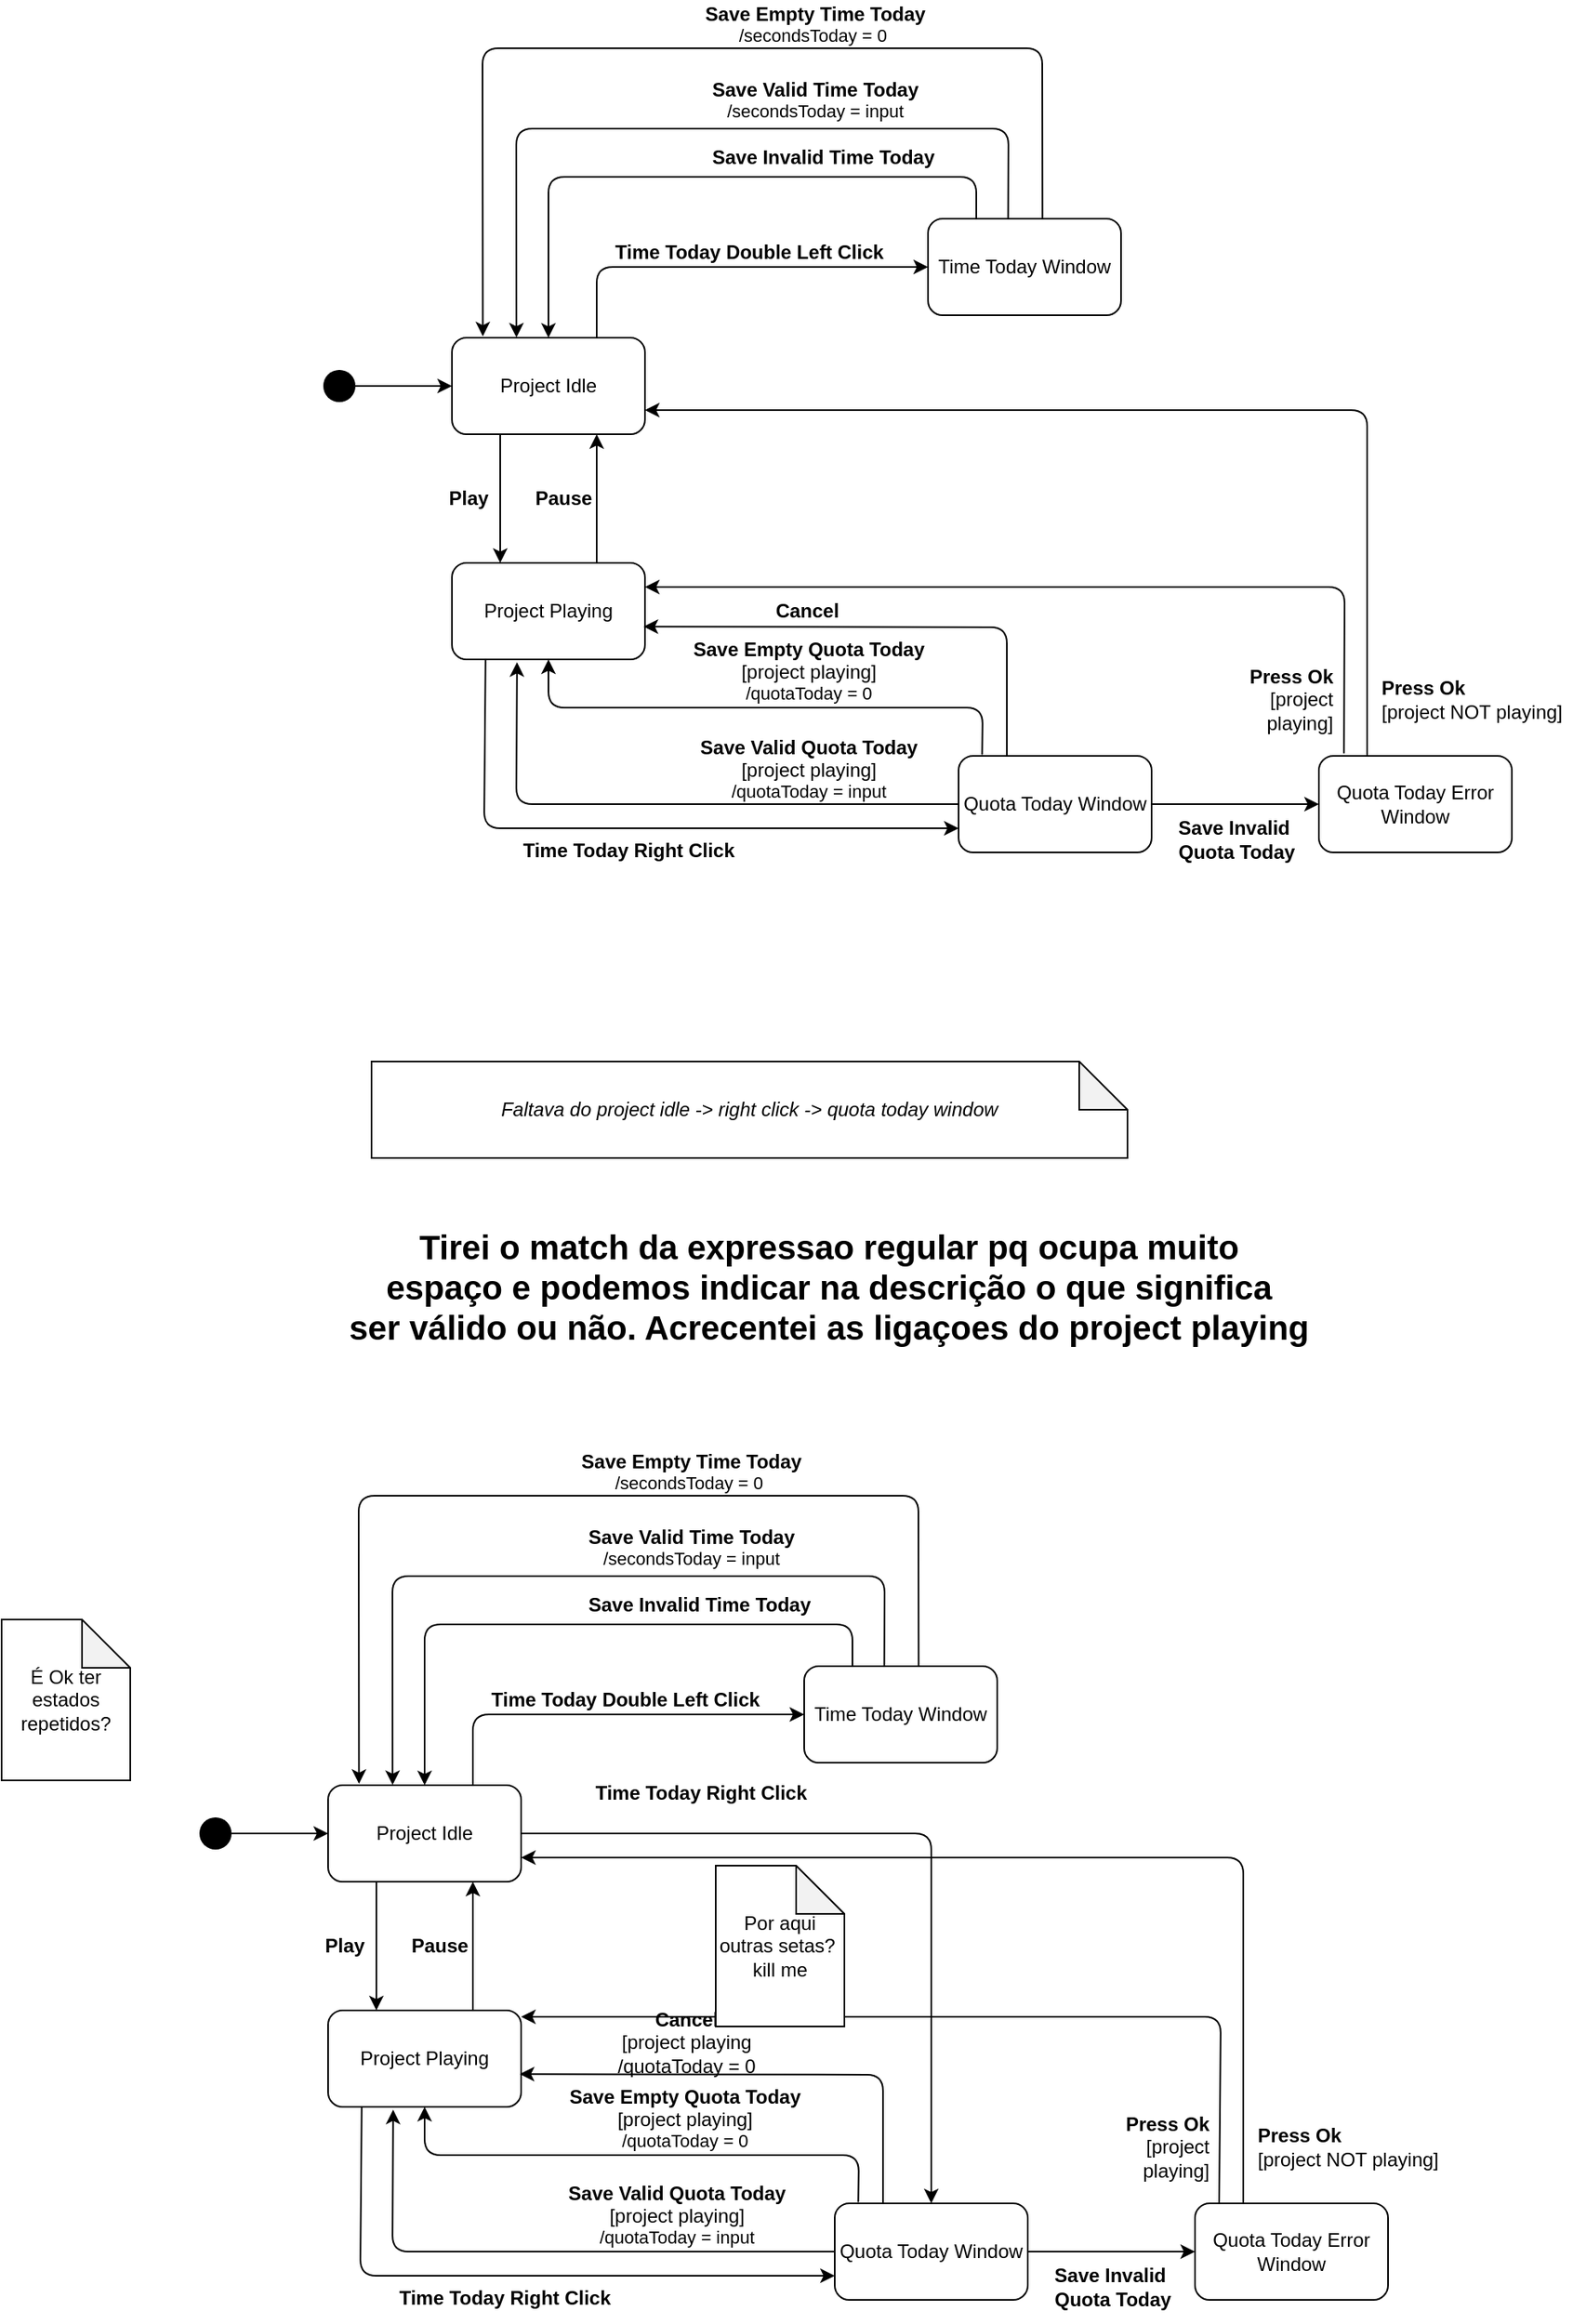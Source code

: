 <mxfile>
    <diagram id="hUVOVU6jRG6KGF_iUACn" name="Page-1">
        <mxGraphModel dx="3059" dy="770" grid="1" gridSize="10" guides="1" tooltips="1" connect="1" arrows="1" fold="1" page="1" pageScale="1" pageWidth="850" pageHeight="1100" math="0" shadow="0">
            <root>
                <mxCell id="0"/>
                <mxCell id="1" parent="0"/>
                <mxCell id="85" value="" style="edgeStyle=none;html=1;entryX=0;entryY=0.5;entryDx=0;entryDy=0;exitX=0.75;exitY=0;exitDx=0;exitDy=0;" parent="1" source="87" target="120" edge="1">
                    <mxGeometry relative="1" as="geometry">
                        <mxPoint x="-730" y="390.0" as="sourcePoint"/>
                        <mxPoint x="-520" y="385" as="targetPoint"/>
                        <Array as="points">
                            <mxPoint x="-760" y="296"/>
                        </Array>
                    </mxGeometry>
                </mxCell>
                <mxCell id="87" value="Project Idle" style="rounded=1;whiteSpace=wrap;html=1;" parent="1" vertex="1">
                    <mxGeometry x="-850" y="340" width="120" height="60" as="geometry"/>
                </mxCell>
                <mxCell id="88" style="edgeStyle=none;html=1;fontSize=12;startArrow=none;" parent="1" source="89" target="87" edge="1">
                    <mxGeometry relative="1" as="geometry">
                        <mxPoint x="-860" y="370.0" as="targetPoint"/>
                        <mxPoint x="-920" y="370" as="sourcePoint"/>
                    </mxGeometry>
                </mxCell>
                <mxCell id="90" style="edgeStyle=none;html=1;fontSize=11;fontColor=#000000;entryX=0;entryY=0.75;entryDx=0;entryDy=0;exitX=0.174;exitY=0.996;exitDx=0;exitDy=0;exitPerimeter=0;" parent="1" source="91" target="119" edge="1">
                    <mxGeometry relative="1" as="geometry">
                        <Array as="points">
                            <mxPoint x="-830" y="645"/>
                        </Array>
                        <mxPoint x="-500.8" y="402.82" as="targetPoint"/>
                    </mxGeometry>
                </mxCell>
                <mxCell id="127" style="edgeStyle=none;html=1;exitX=0.75;exitY=0;exitDx=0;exitDy=0;entryX=0.75;entryY=1;entryDx=0;entryDy=0;fontSize=12;" parent="1" source="91" target="87" edge="1">
                    <mxGeometry relative="1" as="geometry"/>
                </mxCell>
                <mxCell id="161" style="edgeStyle=none;html=1;fontSize=12;entryX=1;entryY=0.25;entryDx=0;entryDy=0;exitX=0.13;exitY=-0.028;exitDx=0;exitDy=0;exitPerimeter=0;" parent="1" source="138" target="91" edge="1">
                    <mxGeometry relative="1" as="geometry">
                        <mxPoint x="-530" y="450" as="targetPoint"/>
                        <Array as="points">
                            <mxPoint x="-295" y="495"/>
                            <mxPoint x="-510" y="495"/>
                        </Array>
                    </mxGeometry>
                </mxCell>
                <mxCell id="91" value="Project Playing" style="rounded=1;whiteSpace=wrap;html=1;fontSize=12;" parent="1" vertex="1">
                    <mxGeometry x="-850" y="480" width="120" height="60" as="geometry"/>
                </mxCell>
                <mxCell id="92" style="edgeStyle=none;html=1;fontSize=12;entryX=0.25;entryY=0;entryDx=0;entryDy=0;exitX=0.25;exitY=1;exitDx=0;exitDy=0;" parent="1" source="87" target="91" edge="1">
                    <mxGeometry relative="1" as="geometry">
                        <mxPoint x="-790" y="520" as="sourcePoint"/>
                        <Array as="points"/>
                    </mxGeometry>
                </mxCell>
                <mxCell id="93" value="&lt;b&gt;Play&lt;/b&gt;" style="text;html=1;align=center;verticalAlign=middle;resizable=0;points=[];autosize=1;strokeColor=none;fillColor=none;" parent="1" vertex="1">
                    <mxGeometry x="-860" y="430" width="40" height="20" as="geometry"/>
                </mxCell>
                <mxCell id="97" value="&lt;b&gt;Time Today Double Left Click&lt;/b&gt;" style="text;html=1;strokeColor=none;fillColor=none;align=center;verticalAlign=middle;whiteSpace=wrap;rounded=0;" parent="1" vertex="1">
                    <mxGeometry x="-756" y="272" width="182" height="30" as="geometry"/>
                </mxCell>
                <mxCell id="99" value="&lt;div&gt;&lt;b&gt;&lt;font style=&quot;font-size: 12px&quot;&gt;Save Valid Time Today&lt;/font&gt;&lt;/b&gt;&lt;/div&gt;&lt;span style=&quot;font-size: 11px&quot;&gt;&lt;div&gt;&lt;span&gt;/secondsToday = input&lt;/span&gt;&lt;/div&gt;&lt;/span&gt;" style="text;html=1;strokeColor=none;fillColor=none;align=center;verticalAlign=middle;whiteSpace=wrap;rounded=0;" parent="1" vertex="1">
                    <mxGeometry x="-694" y="177" width="140" height="30" as="geometry"/>
                </mxCell>
                <mxCell id="100" value="&lt;b&gt;Time Today Right Click&lt;/b&gt;" style="text;html=1;strokeColor=none;fillColor=none;align=center;verticalAlign=middle;whiteSpace=wrap;rounded=0;" parent="1" vertex="1">
                    <mxGeometry x="-825" y="644" width="170" height="30" as="geometry"/>
                </mxCell>
                <mxCell id="109" value="&lt;div&gt;&lt;b&gt;&lt;font style=&quot;font-size: 12px&quot;&gt;Save Empty Time Today&lt;/font&gt;&lt;/b&gt;&lt;/div&gt;&lt;div&gt;&lt;span style=&quot;font-size: 11px&quot;&gt;&lt;/span&gt;&lt;/div&gt;&lt;span style=&quot;font-size: 11px&quot;&gt;&lt;div&gt;&lt;span&gt;/secondsToday = 0&amp;nbsp;&lt;/span&gt;&lt;/div&gt;&lt;/span&gt;" style="text;html=1;strokeColor=none;fillColor=none;align=center;verticalAlign=middle;whiteSpace=wrap;rounded=0;" parent="1" vertex="1">
                    <mxGeometry x="-734" y="130" width="220" height="30" as="geometry"/>
                </mxCell>
                <mxCell id="112" value="&lt;div&gt;&lt;font face=&quot;helvetica&quot; style=&quot;font-size: 12px&quot;&gt;Cancel&lt;/font&gt;&lt;/div&gt;" style="text;html=1;strokeColor=none;fillColor=none;align=center;verticalAlign=middle;whiteSpace=wrap;rounded=0;fontStyle=1" parent="1" vertex="1">
                    <mxGeometry x="-659" y="500" width="60" height="20" as="geometry"/>
                </mxCell>
                <mxCell id="113" value="&lt;div&gt;&lt;b&gt;&lt;font style=&quot;font-size: 12px&quot;&gt;Save Valid Quota Today&lt;/font&gt;&lt;/b&gt;&lt;/div&gt;&lt;div&gt;[project playing]&lt;b&gt;&lt;font style=&quot;font-size: 12px&quot;&gt;&lt;br&gt;&lt;/font&gt;&lt;/b&gt;&lt;/div&gt;&lt;span style=&quot;font-size: 11px&quot;&gt;&lt;div&gt;&lt;span&gt;/quotaToday = input&lt;/span&gt;&lt;/div&gt;&lt;/span&gt;" style="text;html=1;strokeColor=none;fillColor=none;align=center;verticalAlign=middle;whiteSpace=wrap;rounded=0;" parent="1" vertex="1">
                    <mxGeometry x="-708" y="591" width="159.5" height="33" as="geometry"/>
                </mxCell>
                <mxCell id="114" value="&lt;div&gt;&lt;b&gt;&lt;font style=&quot;font-size: 12px&quot;&gt;Save Empty Quota Today&lt;/font&gt;&lt;/b&gt;&lt;/div&gt;&lt;span style=&quot;font-size: 11px&quot;&gt;&lt;div&gt;&lt;span style=&quot;font-size: 12px&quot;&gt;[project playing]&lt;/span&gt;&lt;span&gt;&lt;br&gt;&lt;/span&gt;&lt;/div&gt;&lt;div&gt;&lt;span&gt;/quotaToday = 0&lt;/span&gt;&lt;/div&gt;&lt;/span&gt;" style="text;html=1;strokeColor=none;fillColor=none;align=center;verticalAlign=middle;whiteSpace=wrap;rounded=0;" parent="1" vertex="1">
                    <mxGeometry x="-703.25" y="532" width="150" height="30" as="geometry"/>
                </mxCell>
                <mxCell id="115" value="&lt;div&gt;&lt;b&gt;&lt;font style=&quot;font-size: 12px&quot;&gt;Save Invalid Time Today&lt;/font&gt;&lt;/b&gt;&lt;/div&gt;&lt;span style=&quot;font-size: 11px&quot;&gt;&lt;br&gt;&lt;/span&gt;" style="text;html=1;strokeColor=none;fillColor=none;align=center;verticalAlign=middle;whiteSpace=wrap;rounded=0;" parent="1" vertex="1">
                    <mxGeometry x="-709" y="220" width="180" height="30" as="geometry"/>
                </mxCell>
                <mxCell id="117" value="&lt;b&gt;&lt;font style=&quot;font-size: 21px&quot;&gt;Tirei o match da expressao regular pq ocupa muito &lt;br&gt;espaço e podemos indicar na descrição o que significa &lt;br&gt;ser válido ou não. Acrecentei as ligaçoes do project playing&lt;/font&gt;&lt;/b&gt;" style="text;html=1;align=center;verticalAlign=middle;resizable=0;points=[];autosize=1;strokeColor=none;fillColor=none;" parent="1" vertex="1">
                    <mxGeometry x="-921" y="900" width="610" height="60" as="geometry"/>
                </mxCell>
                <mxCell id="135" style="edgeStyle=none;html=1;exitX=0;exitY=0.5;exitDx=0;exitDy=0;fontSize=12;entryX=0.337;entryY=1.029;entryDx=0;entryDy=0;entryPerimeter=0;" parent="1" source="119" target="91" edge="1">
                    <mxGeometry relative="1" as="geometry">
                        <mxPoint x="-730" y="530" as="targetPoint"/>
                        <Array as="points">
                            <mxPoint x="-810" y="630"/>
                        </Array>
                    </mxGeometry>
                </mxCell>
                <mxCell id="140" style="edgeStyle=none;html=1;exitX=1;exitY=0.5;exitDx=0;exitDy=0;entryX=0;entryY=0.5;entryDx=0;entryDy=0;fontSize=12;" parent="1" target="138" edge="1">
                    <mxGeometry relative="1" as="geometry">
                        <mxPoint x="-496" y="630" as="sourcePoint"/>
                    </mxGeometry>
                </mxCell>
                <mxCell id="141" style="edgeStyle=none;html=1;exitX=0.25;exitY=0;exitDx=0;exitDy=0;fontSize=12;entryX=0.993;entryY=0.66;entryDx=0;entryDy=0;entryPerimeter=0;" parent="1" source="119" target="91" edge="1">
                    <mxGeometry relative="1" as="geometry">
                        <mxPoint x="-720" y="525" as="targetPoint"/>
                        <Array as="points">
                            <mxPoint x="-505" y="520"/>
                        </Array>
                    </mxGeometry>
                </mxCell>
                <mxCell id="142" style="edgeStyle=none;html=1;exitX=0.122;exitY=-0.012;exitDx=0;exitDy=0;entryX=0.5;entryY=1;entryDx=0;entryDy=0;fontSize=12;exitPerimeter=0;" parent="1" source="119" target="91" edge="1">
                    <mxGeometry relative="1" as="geometry">
                        <Array as="points">
                            <mxPoint x="-520" y="570"/>
                            <mxPoint x="-790" y="570"/>
                        </Array>
                    </mxGeometry>
                </mxCell>
                <mxCell id="119" value="Quota Today Window" style="rounded=1;whiteSpace=wrap;html=1;" parent="1" vertex="1">
                    <mxGeometry x="-535" y="600" width="120" height="60" as="geometry"/>
                </mxCell>
                <mxCell id="164" style="edgeStyle=none;html=1;exitX=0.25;exitY=0;exitDx=0;exitDy=0;entryX=0.5;entryY=0;entryDx=0;entryDy=0;fontSize=12;" parent="1" source="120" target="87" edge="1">
                    <mxGeometry relative="1" as="geometry">
                        <Array as="points">
                            <mxPoint x="-524" y="240"/>
                            <mxPoint x="-790" y="240"/>
                        </Array>
                    </mxGeometry>
                </mxCell>
                <mxCell id="165" style="edgeStyle=none;html=1;exitX=0.415;exitY=0.004;exitDx=0;exitDy=0;entryX=0.334;entryY=-0.003;entryDx=0;entryDy=0;fontSize=12;exitPerimeter=0;entryPerimeter=0;" parent="1" source="120" target="87" edge="1">
                    <mxGeometry relative="1" as="geometry">
                        <Array as="points">
                            <mxPoint x="-504" y="210"/>
                            <mxPoint x="-810" y="210"/>
                        </Array>
                    </mxGeometry>
                </mxCell>
                <mxCell id="167" style="edgeStyle=none;html=1;exitX=0.593;exitY=0.015;exitDx=0;exitDy=0;entryX=0.16;entryY=-0.014;entryDx=0;entryDy=0;entryPerimeter=0;fontSize=12;exitPerimeter=0;" parent="1" source="120" target="87" edge="1">
                    <mxGeometry relative="1" as="geometry">
                        <Array as="points">
                            <mxPoint x="-483" y="160"/>
                            <mxPoint x="-831" y="160"/>
                        </Array>
                    </mxGeometry>
                </mxCell>
                <mxCell id="120" value="Time Today Window" style="rounded=1;whiteSpace=wrap;html=1;" parent="1" vertex="1">
                    <mxGeometry x="-554" y="266" width="120" height="60" as="geometry"/>
                </mxCell>
                <mxCell id="128" value="&lt;b&gt;Pause&lt;/b&gt;" style="text;html=1;align=center;verticalAlign=middle;resizable=0;points=[];autosize=1;strokeColor=none;fillColor=none;" parent="1" vertex="1">
                    <mxGeometry x="-806" y="430" width="50" height="20" as="geometry"/>
                </mxCell>
                <mxCell id="89" value="" style="ellipse;fillColor=#000000;strokeColor=none;" parent="1" vertex="1">
                    <mxGeometry x="-930" y="360" width="20" height="20" as="geometry"/>
                </mxCell>
                <mxCell id="134" value="" style="edgeStyle=none;html=1;fontSize=12;endArrow=none;" parent="1" target="89" edge="1">
                    <mxGeometry relative="1" as="geometry">
                        <mxPoint x="-850" y="370" as="targetPoint"/>
                        <mxPoint x="-920" y="370" as="sourcePoint"/>
                    </mxGeometry>
                </mxCell>
                <mxCell id="156" style="edgeStyle=none;html=1;exitX=0.25;exitY=0;exitDx=0;exitDy=0;entryX=1;entryY=0.75;entryDx=0;entryDy=0;fontSize=12;" parent="1" source="138" target="87" edge="1">
                    <mxGeometry relative="1" as="geometry">
                        <Array as="points">
                            <mxPoint x="-281" y="385"/>
                        </Array>
                    </mxGeometry>
                </mxCell>
                <mxCell id="138" value="Quota Today Error Window" style="rounded=1;whiteSpace=wrap;html=1;" parent="1" vertex="1">
                    <mxGeometry x="-311" y="600" width="120" height="60" as="geometry"/>
                </mxCell>
                <mxCell id="139" value="&lt;div&gt;&lt;b&gt;&lt;font style=&quot;font-size: 12px&quot;&gt;Save Invalid&amp;nbsp;&lt;/font&gt;&lt;/b&gt;&lt;/div&gt;&lt;div&gt;&lt;b&gt;&lt;font style=&quot;font-size: 12px&quot;&gt;Quota Today&lt;/font&gt;&lt;/b&gt;&lt;/div&gt;" style="text;html=1;strokeColor=none;fillColor=none;align=center;verticalAlign=middle;whiteSpace=wrap;rounded=0;" parent="1" vertex="1">
                    <mxGeometry x="-407" y="637" width="90" height="30" as="geometry"/>
                </mxCell>
                <mxCell id="162" value="&lt;b&gt;Press Ok&lt;/b&gt;&lt;br&gt;[project playing]" style="text;html=1;strokeColor=none;fillColor=none;align=right;verticalAlign=middle;whiteSpace=wrap;rounded=0;" parent="1" vertex="1">
                    <mxGeometry x="-386" y="550" width="86" height="30" as="geometry"/>
                </mxCell>
                <mxCell id="163" value="&lt;b&gt;Press Ok&lt;/b&gt;&lt;br&gt;[project NOT playing]" style="text;html=1;strokeColor=none;fillColor=none;align=left;verticalAlign=middle;whiteSpace=wrap;rounded=0;" parent="1" vertex="1">
                    <mxGeometry x="-274" y="550" width="120" height="30" as="geometry"/>
                </mxCell>
                <mxCell id="173" value="&lt;i&gt;Faltava do project idle -&amp;gt; right click -&amp;gt; quota today window&lt;/i&gt;" style="shape=note;whiteSpace=wrap;html=1;backgroundOutline=1;darkOpacity=0.05;" vertex="1" parent="1">
                    <mxGeometry x="-900" y="790" width="470" height="60" as="geometry"/>
                </mxCell>
                <mxCell id="178" value="" style="edgeStyle=none;html=1;entryX=0;entryY=0.5;entryDx=0;entryDy=0;exitX=0.75;exitY=0;exitDx=0;exitDy=0;" edge="1" parent="1" source="179" target="203">
                    <mxGeometry relative="1" as="geometry">
                        <mxPoint x="-807" y="1290" as="sourcePoint"/>
                        <mxPoint x="-597" y="1285" as="targetPoint"/>
                        <Array as="points">
                            <mxPoint x="-837" y="1196"/>
                        </Array>
                    </mxGeometry>
                </mxCell>
                <mxCell id="214" style="edgeStyle=none;html=1;" edge="1" parent="1" source="179" target="199">
                    <mxGeometry relative="1" as="geometry">
                        <Array as="points">
                            <mxPoint x="-552" y="1270"/>
                        </Array>
                    </mxGeometry>
                </mxCell>
                <mxCell id="179" value="Project Idle" style="rounded=1;whiteSpace=wrap;html=1;" vertex="1" parent="1">
                    <mxGeometry x="-927" y="1240" width="120" height="60" as="geometry"/>
                </mxCell>
                <mxCell id="180" style="edgeStyle=none;html=1;fontSize=12;startArrow=none;" edge="1" parent="1" source="205" target="179">
                    <mxGeometry relative="1" as="geometry">
                        <mxPoint x="-937" y="1270" as="targetPoint"/>
                        <mxPoint x="-997" y="1270" as="sourcePoint"/>
                    </mxGeometry>
                </mxCell>
                <mxCell id="181" style="edgeStyle=none;html=1;fontSize=11;fontColor=#000000;entryX=0;entryY=0.75;entryDx=0;entryDy=0;exitX=0.174;exitY=0.996;exitDx=0;exitDy=0;exitPerimeter=0;" edge="1" parent="1" source="184" target="199">
                    <mxGeometry relative="1" as="geometry">
                        <Array as="points">
                            <mxPoint x="-907" y="1545"/>
                        </Array>
                        <mxPoint x="-577.8" y="1302.82" as="targetPoint"/>
                    </mxGeometry>
                </mxCell>
                <mxCell id="182" style="edgeStyle=none;html=1;exitX=0.75;exitY=0;exitDx=0;exitDy=0;entryX=0.75;entryY=1;entryDx=0;entryDy=0;fontSize=12;" edge="1" parent="1" source="184" target="179">
                    <mxGeometry relative="1" as="geometry"/>
                </mxCell>
                <mxCell id="183" style="edgeStyle=none;html=1;fontSize=12;entryX=1;entryY=0.25;entryDx=0;entryDy=0;exitX=0.125;exitY=0;exitDx=0;exitDy=0;exitPerimeter=0;" edge="1" parent="1" source="208">
                    <mxGeometry relative="1" as="geometry">
                        <mxPoint x="-807" y="1384" as="targetPoint"/>
                        <Array as="points">
                            <mxPoint x="-372" y="1384"/>
                            <mxPoint x="-587" y="1384"/>
                            <mxPoint x="-780" y="1384"/>
                        </Array>
                        <mxPoint x="-372.4" y="1487.32" as="sourcePoint"/>
                    </mxGeometry>
                </mxCell>
                <mxCell id="184" value="Project Playing" style="rounded=1;whiteSpace=wrap;html=1;fontSize=12;" vertex="1" parent="1">
                    <mxGeometry x="-927" y="1380" width="120" height="60" as="geometry"/>
                </mxCell>
                <mxCell id="185" style="edgeStyle=none;html=1;fontSize=12;entryX=0.25;entryY=0;entryDx=0;entryDy=0;exitX=0.25;exitY=1;exitDx=0;exitDy=0;" edge="1" parent="1" source="179" target="184">
                    <mxGeometry relative="1" as="geometry">
                        <mxPoint x="-867" y="1420" as="sourcePoint"/>
                        <Array as="points"/>
                    </mxGeometry>
                </mxCell>
                <mxCell id="186" value="&lt;b&gt;Play&lt;/b&gt;" style="text;html=1;align=center;verticalAlign=middle;resizable=0;points=[];autosize=1;strokeColor=none;fillColor=none;" vertex="1" parent="1">
                    <mxGeometry x="-937" y="1330" width="40" height="20" as="geometry"/>
                </mxCell>
                <mxCell id="187" value="&lt;b&gt;Time Today Double Left Click&lt;/b&gt;" style="text;html=1;strokeColor=none;fillColor=none;align=center;verticalAlign=middle;whiteSpace=wrap;rounded=0;" vertex="1" parent="1">
                    <mxGeometry x="-833" y="1172" width="182" height="30" as="geometry"/>
                </mxCell>
                <mxCell id="188" value="&lt;div&gt;&lt;b&gt;&lt;font style=&quot;font-size: 12px&quot;&gt;Save Valid Time Today&lt;/font&gt;&lt;/b&gt;&lt;/div&gt;&lt;span style=&quot;font-size: 11px&quot;&gt;&lt;div&gt;&lt;span&gt;/secondsToday = input&lt;/span&gt;&lt;/div&gt;&lt;/span&gt;" style="text;html=1;strokeColor=none;fillColor=none;align=center;verticalAlign=middle;whiteSpace=wrap;rounded=0;" vertex="1" parent="1">
                    <mxGeometry x="-771" y="1077" width="140" height="30" as="geometry"/>
                </mxCell>
                <mxCell id="189" value="&lt;b&gt;Time Today Right Click&lt;/b&gt;" style="text;html=1;strokeColor=none;fillColor=none;align=center;verticalAlign=middle;whiteSpace=wrap;rounded=0;" vertex="1" parent="1">
                    <mxGeometry x="-902" y="1544" width="170" height="30" as="geometry"/>
                </mxCell>
                <mxCell id="190" value="&lt;div&gt;&lt;b&gt;&lt;font style=&quot;font-size: 12px&quot;&gt;Save Empty Time Today&lt;/font&gt;&lt;/b&gt;&lt;/div&gt;&lt;div&gt;&lt;span style=&quot;font-size: 11px&quot;&gt;&lt;/span&gt;&lt;/div&gt;&lt;span style=&quot;font-size: 11px&quot;&gt;&lt;div&gt;&lt;span&gt;/secondsToday = 0&amp;nbsp;&lt;/span&gt;&lt;/div&gt;&lt;/span&gt;" style="text;html=1;strokeColor=none;fillColor=none;align=center;verticalAlign=middle;whiteSpace=wrap;rounded=0;" vertex="1" parent="1">
                    <mxGeometry x="-811" y="1030" width="220" height="30" as="geometry"/>
                </mxCell>
                <mxCell id="191" value="&lt;font face=&quot;helvetica&quot; style=&quot;font-size: 12px&quot;&gt;Cancel&lt;br&gt;&lt;span style=&quot;font-weight: normal&quot;&gt;[project playing&lt;/span&gt;&lt;br&gt;&lt;span style=&quot;font-weight: normal&quot;&gt;/quotaToday = 0&lt;/span&gt;&lt;br&gt;&lt;/font&gt;" style="text;html=1;strokeColor=none;fillColor=none;align=center;verticalAlign=middle;whiteSpace=wrap;rounded=0;fontStyle=1" vertex="1" parent="1">
                    <mxGeometry x="-757" y="1390" width="106" height="20" as="geometry"/>
                </mxCell>
                <mxCell id="192" value="&lt;div&gt;&lt;b&gt;&lt;font style=&quot;font-size: 12px&quot;&gt;Save Valid Quota Today&lt;/font&gt;&lt;/b&gt;&lt;/div&gt;&lt;div&gt;&lt;font style=&quot;font-size: 12px&quot;&gt;[project playing]&lt;/font&gt;&lt;/div&gt;&lt;span style=&quot;font-size: 11px&quot;&gt;&lt;div&gt;&lt;span&gt;/quotaToday = input&lt;/span&gt;&lt;/div&gt;&lt;/span&gt;" style="text;html=1;strokeColor=none;fillColor=none;align=center;verticalAlign=middle;whiteSpace=wrap;rounded=0;" vertex="1" parent="1">
                    <mxGeometry x="-789.75" y="1490" width="159.5" height="33" as="geometry"/>
                </mxCell>
                <mxCell id="193" value="&lt;div&gt;&lt;b&gt;&lt;font style=&quot;font-size: 12px&quot;&gt;Save Empty Quota Today&lt;/font&gt;&lt;/b&gt;&lt;/div&gt;&lt;div&gt;[project playing]&lt;/div&gt;&lt;span style=&quot;font-size: 11px&quot;&gt;&lt;div&gt;&lt;span&gt;/quotaToday = 0&lt;/span&gt;&lt;/div&gt;&lt;/span&gt;" style="text;html=1;strokeColor=none;fillColor=none;align=center;verticalAlign=middle;whiteSpace=wrap;rounded=0;" vertex="1" parent="1">
                    <mxGeometry x="-780.25" y="1432" width="150" height="30" as="geometry"/>
                </mxCell>
                <mxCell id="194" value="&lt;div&gt;&lt;b&gt;&lt;font style=&quot;font-size: 12px&quot;&gt;Save Invalid Time Today&lt;/font&gt;&lt;/b&gt;&lt;/div&gt;&lt;span style=&quot;font-size: 11px&quot;&gt;&lt;br&gt;&lt;/span&gt;" style="text;html=1;strokeColor=none;fillColor=none;align=center;verticalAlign=middle;whiteSpace=wrap;rounded=0;" vertex="1" parent="1">
                    <mxGeometry x="-786" y="1120" width="180" height="30" as="geometry"/>
                </mxCell>
                <mxCell id="195" style="edgeStyle=none;html=1;exitX=0;exitY=0.5;exitDx=0;exitDy=0;fontSize=12;entryX=0.337;entryY=1.029;entryDx=0;entryDy=0;entryPerimeter=0;" edge="1" parent="1" source="199" target="184">
                    <mxGeometry relative="1" as="geometry">
                        <mxPoint x="-807" y="1430" as="targetPoint"/>
                        <Array as="points">
                            <mxPoint x="-887" y="1530"/>
                        </Array>
                    </mxGeometry>
                </mxCell>
                <mxCell id="196" style="edgeStyle=none;html=1;exitX=1;exitY=0.5;exitDx=0;exitDy=0;entryX=0;entryY=0.5;entryDx=0;entryDy=0;fontSize=12;" edge="1" parent="1" target="208">
                    <mxGeometry relative="1" as="geometry">
                        <mxPoint x="-573" y="1530" as="sourcePoint"/>
                    </mxGeometry>
                </mxCell>
                <mxCell id="197" style="edgeStyle=none;html=1;exitX=0.25;exitY=0;exitDx=0;exitDy=0;fontSize=12;entryX=0.993;entryY=0.66;entryDx=0;entryDy=0;entryPerimeter=0;" edge="1" parent="1" source="199" target="184">
                    <mxGeometry relative="1" as="geometry">
                        <mxPoint x="-797" y="1425" as="targetPoint"/>
                        <Array as="points">
                            <mxPoint x="-582" y="1420"/>
                        </Array>
                    </mxGeometry>
                </mxCell>
                <mxCell id="198" style="edgeStyle=none;html=1;exitX=0.122;exitY=-0.012;exitDx=0;exitDy=0;entryX=0.5;entryY=1;entryDx=0;entryDy=0;fontSize=12;exitPerimeter=0;" edge="1" parent="1" source="199" target="184">
                    <mxGeometry relative="1" as="geometry">
                        <Array as="points">
                            <mxPoint x="-597" y="1470"/>
                            <mxPoint x="-867" y="1470"/>
                        </Array>
                    </mxGeometry>
                </mxCell>
                <mxCell id="199" value="Quota Today Window" style="rounded=1;whiteSpace=wrap;html=1;" vertex="1" parent="1">
                    <mxGeometry x="-612" y="1500" width="120" height="60" as="geometry"/>
                </mxCell>
                <mxCell id="200" style="edgeStyle=none;html=1;exitX=0.25;exitY=0;exitDx=0;exitDy=0;entryX=0.5;entryY=0;entryDx=0;entryDy=0;fontSize=12;" edge="1" parent="1" source="203" target="179">
                    <mxGeometry relative="1" as="geometry">
                        <Array as="points">
                            <mxPoint x="-601" y="1140"/>
                            <mxPoint x="-867" y="1140"/>
                        </Array>
                    </mxGeometry>
                </mxCell>
                <mxCell id="201" style="edgeStyle=none;html=1;exitX=0.415;exitY=0.004;exitDx=0;exitDy=0;entryX=0.334;entryY=-0.003;entryDx=0;entryDy=0;fontSize=12;exitPerimeter=0;entryPerimeter=0;" edge="1" parent="1" source="203" target="179">
                    <mxGeometry relative="1" as="geometry">
                        <Array as="points">
                            <mxPoint x="-581" y="1110"/>
                            <mxPoint x="-887" y="1110"/>
                        </Array>
                    </mxGeometry>
                </mxCell>
                <mxCell id="202" style="edgeStyle=none;html=1;exitX=0.593;exitY=0.015;exitDx=0;exitDy=0;entryX=0.16;entryY=-0.014;entryDx=0;entryDy=0;entryPerimeter=0;fontSize=12;exitPerimeter=0;" edge="1" parent="1" source="203" target="179">
                    <mxGeometry relative="1" as="geometry">
                        <Array as="points">
                            <mxPoint x="-560" y="1060"/>
                            <mxPoint x="-908" y="1060"/>
                        </Array>
                    </mxGeometry>
                </mxCell>
                <mxCell id="203" value="Time Today Window" style="rounded=1;whiteSpace=wrap;html=1;" vertex="1" parent="1">
                    <mxGeometry x="-631" y="1166" width="120" height="60" as="geometry"/>
                </mxCell>
                <mxCell id="204" value="&lt;b&gt;Pause&lt;/b&gt;" style="text;html=1;align=center;verticalAlign=middle;resizable=0;points=[];autosize=1;strokeColor=none;fillColor=none;" vertex="1" parent="1">
                    <mxGeometry x="-883" y="1330" width="50" height="20" as="geometry"/>
                </mxCell>
                <mxCell id="205" value="" style="ellipse;fillColor=#000000;strokeColor=none;" vertex="1" parent="1">
                    <mxGeometry x="-1007" y="1260" width="20" height="20" as="geometry"/>
                </mxCell>
                <mxCell id="206" value="" style="edgeStyle=none;html=1;fontSize=12;endArrow=none;" edge="1" parent="1" target="205">
                    <mxGeometry relative="1" as="geometry">
                        <mxPoint x="-927" y="1270" as="targetPoint"/>
                        <mxPoint x="-997" y="1270" as="sourcePoint"/>
                    </mxGeometry>
                </mxCell>
                <mxCell id="207" style="edgeStyle=none;html=1;exitX=0.25;exitY=0;exitDx=0;exitDy=0;entryX=1;entryY=0.75;entryDx=0;entryDy=0;fontSize=12;" edge="1" parent="1" source="208" target="179">
                    <mxGeometry relative="1" as="geometry">
                        <Array as="points">
                            <mxPoint x="-358" y="1285"/>
                        </Array>
                    </mxGeometry>
                </mxCell>
                <mxCell id="208" value="Quota Today Error Window" style="rounded=1;whiteSpace=wrap;html=1;" vertex="1" parent="1">
                    <mxGeometry x="-388" y="1500" width="120" height="60" as="geometry"/>
                </mxCell>
                <mxCell id="209" value="&lt;div&gt;&lt;b&gt;&lt;font style=&quot;font-size: 12px&quot;&gt;Save Invalid&amp;nbsp;&lt;/font&gt;&lt;/b&gt;&lt;/div&gt;&lt;div&gt;&lt;b&gt;&lt;font style=&quot;font-size: 12px&quot;&gt;Quota Today&lt;/font&gt;&lt;/b&gt;&lt;/div&gt;" style="text;html=1;strokeColor=none;fillColor=none;align=center;verticalAlign=middle;whiteSpace=wrap;rounded=0;" vertex="1" parent="1">
                    <mxGeometry x="-484" y="1537" width="90" height="30" as="geometry"/>
                </mxCell>
                <mxCell id="210" value="&lt;b&gt;Press Ok&lt;/b&gt;&lt;br&gt;[project playing]" style="text;html=1;strokeColor=none;fillColor=none;align=right;verticalAlign=middle;whiteSpace=wrap;rounded=0;" vertex="1" parent="1">
                    <mxGeometry x="-463" y="1450" width="86" height="30" as="geometry"/>
                </mxCell>
                <mxCell id="211" value="&lt;b&gt;Press Ok&lt;/b&gt;&lt;br&gt;[project NOT playing]" style="text;html=1;strokeColor=none;fillColor=none;align=left;verticalAlign=middle;whiteSpace=wrap;rounded=0;" vertex="1" parent="1">
                    <mxGeometry x="-351" y="1450" width="120" height="30" as="geometry"/>
                </mxCell>
                <mxCell id="213" value="É Ok ter estados repetidos?" style="shape=note;whiteSpace=wrap;html=1;backgroundOutline=1;darkOpacity=0.05;" vertex="1" parent="1">
                    <mxGeometry x="-1130" y="1137" width="80" height="100" as="geometry"/>
                </mxCell>
                <mxCell id="217" value="&lt;b&gt;Time Today Right Click&lt;/b&gt;" style="text;html=1;strokeColor=none;fillColor=none;align=center;verticalAlign=middle;whiteSpace=wrap;rounded=0;" vertex="1" parent="1">
                    <mxGeometry x="-780.25" y="1230" width="170" height="30" as="geometry"/>
                </mxCell>
                <mxCell id="219" value="Por aqui outras setas?&amp;nbsp;&lt;br&gt;kill me" style="shape=note;whiteSpace=wrap;html=1;backgroundOutline=1;darkOpacity=0.05;" vertex="1" parent="1">
                    <mxGeometry x="-686" y="1290" width="80" height="100" as="geometry"/>
                </mxCell>
            </root>
        </mxGraphModel>
    </diagram>
</mxfile>